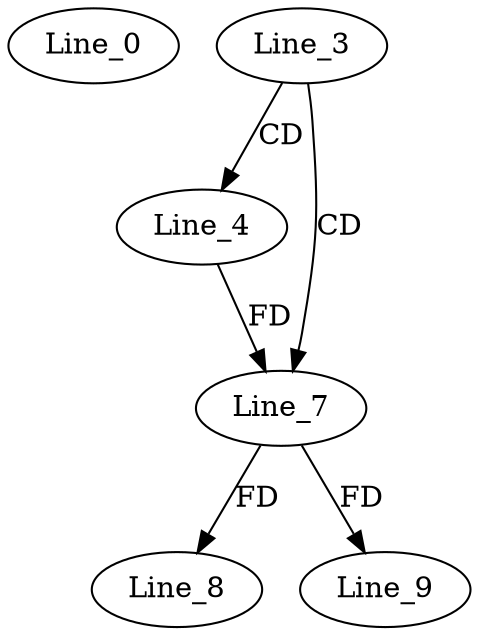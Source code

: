 digraph G {
  Line_0;
  Line_3;
  Line_4;
  Line_7;
  Line_7;
  Line_8;
  Line_9;
  Line_3 -> Line_4 [ label="CD" ];
  Line_3 -> Line_7 [ label="CD" ];
  Line_4 -> Line_7 [ label="FD" ];
  Line_7 -> Line_8 [ label="FD" ];
  Line_7 -> Line_9 [ label="FD" ];
}
